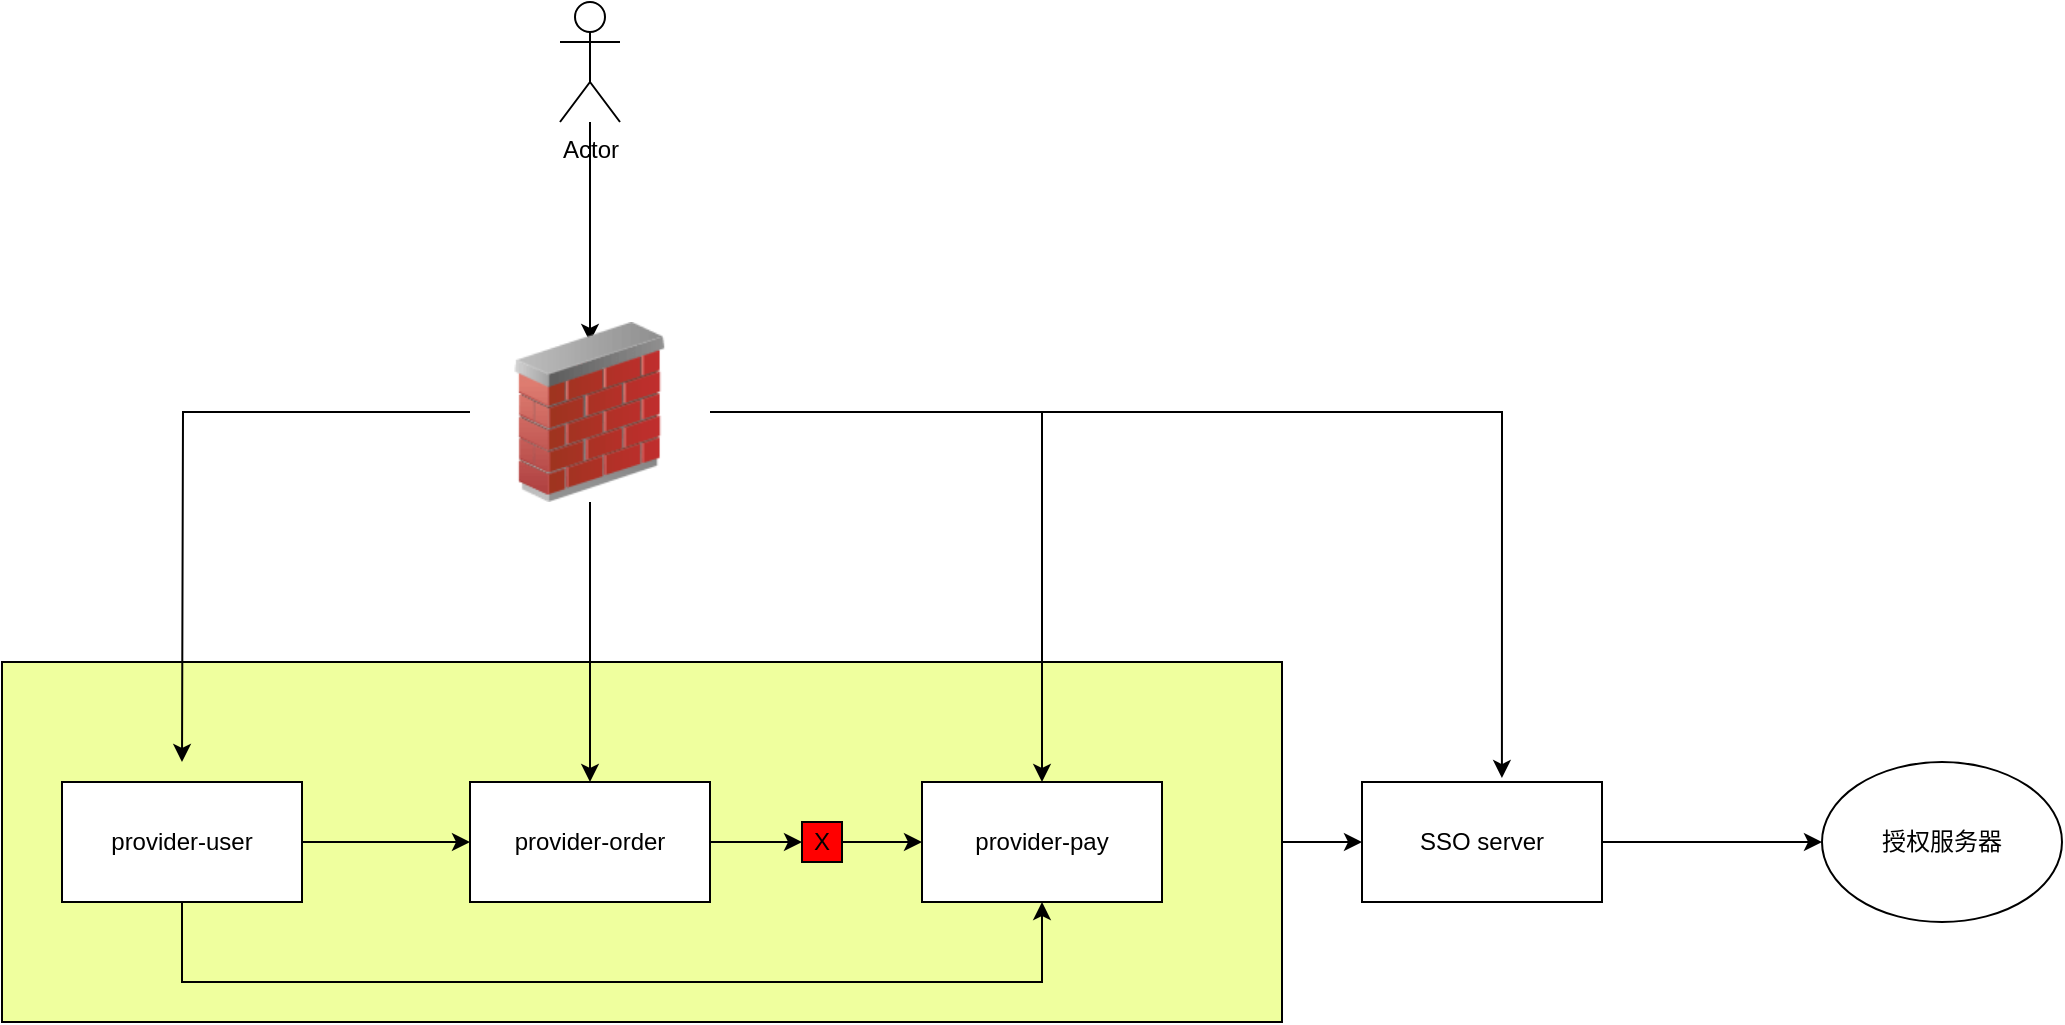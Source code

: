 <mxfile version="14.2.2" type="github">
  <diagram id="WlpuBGJG7gNHnUedRJI3" name="Page-1">
    <mxGraphModel dx="1422" dy="706" grid="1" gridSize="10" guides="1" tooltips="1" connect="1" arrows="1" fold="1" page="1" pageScale="1" pageWidth="827" pageHeight="1169" math="0" shadow="0">
      <root>
        <mxCell id="0" />
        <mxCell id="1" parent="0" />
        <mxCell id="r3bSi6JXldeUcfmKqR_b-22" style="edgeStyle=orthogonalEdgeStyle;rounded=0;orthogonalLoop=1;jettySize=auto;html=1;exitX=1;exitY=0.5;exitDx=0;exitDy=0;entryX=0;entryY=0.5;entryDx=0;entryDy=0;" edge="1" parent="1" source="r3bSi6JXldeUcfmKqR_b-18" target="r3bSi6JXldeUcfmKqR_b-20">
          <mxGeometry relative="1" as="geometry" />
        </mxCell>
        <mxCell id="r3bSi6JXldeUcfmKqR_b-18" value="" style="rounded=0;whiteSpace=wrap;html=1;fillColor=#EFFF9E;" vertex="1" parent="1">
          <mxGeometry x="120" y="360" width="640" height="180" as="geometry" />
        </mxCell>
        <mxCell id="r3bSi6JXldeUcfmKqR_b-2" style="edgeStyle=orthogonalEdgeStyle;rounded=0;orthogonalLoop=1;jettySize=auto;html=1;" edge="1" parent="1" source="r3bSi6JXldeUcfmKqR_b-1">
          <mxGeometry relative="1" as="geometry">
            <mxPoint x="414" y="200" as="targetPoint" />
          </mxGeometry>
        </mxCell>
        <mxCell id="r3bSi6JXldeUcfmKqR_b-1" value="Actor" style="shape=umlActor;verticalLabelPosition=bottom;verticalAlign=top;html=1;" vertex="1" parent="1">
          <mxGeometry x="399" y="30" width="30" height="60" as="geometry" />
        </mxCell>
        <mxCell id="r3bSi6JXldeUcfmKqR_b-5" style="edgeStyle=orthogonalEdgeStyle;rounded=0;orthogonalLoop=1;jettySize=auto;html=1;" edge="1" parent="1" source="r3bSi6JXldeUcfmKqR_b-4">
          <mxGeometry relative="1" as="geometry">
            <mxPoint x="210" y="410" as="targetPoint" />
          </mxGeometry>
        </mxCell>
        <mxCell id="r3bSi6JXldeUcfmKqR_b-7" style="edgeStyle=orthogonalEdgeStyle;rounded=0;orthogonalLoop=1;jettySize=auto;html=1;exitX=0.5;exitY=1;exitDx=0;exitDy=0;entryX=0.5;entryY=0;entryDx=0;entryDy=0;" edge="1" parent="1" source="r3bSi6JXldeUcfmKqR_b-4" target="r3bSi6JXldeUcfmKqR_b-8">
          <mxGeometry relative="1" as="geometry">
            <mxPoint x="414" y="410" as="targetPoint" />
          </mxGeometry>
        </mxCell>
        <mxCell id="r3bSi6JXldeUcfmKqR_b-9" style="edgeStyle=orthogonalEdgeStyle;rounded=0;orthogonalLoop=1;jettySize=auto;html=1;entryX=0.5;entryY=0;entryDx=0;entryDy=0;" edge="1" parent="1" source="r3bSi6JXldeUcfmKqR_b-4" target="r3bSi6JXldeUcfmKqR_b-10">
          <mxGeometry relative="1" as="geometry">
            <mxPoint x="630" y="420" as="targetPoint" />
          </mxGeometry>
        </mxCell>
        <mxCell id="r3bSi6JXldeUcfmKqR_b-19" style="edgeStyle=orthogonalEdgeStyle;rounded=0;orthogonalLoop=1;jettySize=auto;html=1;entryX=0.583;entryY=-0.033;entryDx=0;entryDy=0;entryPerimeter=0;" edge="1" parent="1" source="r3bSi6JXldeUcfmKqR_b-4" target="r3bSi6JXldeUcfmKqR_b-20">
          <mxGeometry relative="1" as="geometry">
            <mxPoint x="840" y="430" as="targetPoint" />
          </mxGeometry>
        </mxCell>
        <mxCell id="r3bSi6JXldeUcfmKqR_b-4" value="" style="image;html=1;image=img/lib/clip_art/networking/Firewall_02_128x128.png" vertex="1" parent="1">
          <mxGeometry x="354" y="190" width="120" height="90" as="geometry" />
        </mxCell>
        <mxCell id="r3bSi6JXldeUcfmKqR_b-14" style="edgeStyle=orthogonalEdgeStyle;rounded=0;orthogonalLoop=1;jettySize=auto;html=1;entryX=0;entryY=0.5;entryDx=0;entryDy=0;" edge="1" parent="1" source="r3bSi6JXldeUcfmKqR_b-6" target="r3bSi6JXldeUcfmKqR_b-8">
          <mxGeometry relative="1" as="geometry" />
        </mxCell>
        <mxCell id="r3bSi6JXldeUcfmKqR_b-15" style="edgeStyle=orthogonalEdgeStyle;rounded=0;orthogonalLoop=1;jettySize=auto;html=1;" edge="1" parent="1" source="r3bSi6JXldeUcfmKqR_b-6" target="r3bSi6JXldeUcfmKqR_b-10">
          <mxGeometry relative="1" as="geometry">
            <Array as="points">
              <mxPoint x="210" y="520" />
              <mxPoint x="640" y="520" />
            </Array>
          </mxGeometry>
        </mxCell>
        <mxCell id="r3bSi6JXldeUcfmKqR_b-6" value="provider-user" style="rounded=0;whiteSpace=wrap;html=1;" vertex="1" parent="1">
          <mxGeometry x="150" y="420" width="120" height="60" as="geometry" />
        </mxCell>
        <mxCell id="r3bSi6JXldeUcfmKqR_b-16" style="edgeStyle=orthogonalEdgeStyle;rounded=0;orthogonalLoop=1;jettySize=auto;html=1;entryX=0;entryY=0.5;entryDx=0;entryDy=0;" edge="1" parent="1" source="r3bSi6JXldeUcfmKqR_b-23" target="r3bSi6JXldeUcfmKqR_b-10">
          <mxGeometry relative="1" as="geometry" />
        </mxCell>
        <mxCell id="r3bSi6JXldeUcfmKqR_b-8" value="provider-order" style="rounded=0;whiteSpace=wrap;html=1;" vertex="1" parent="1">
          <mxGeometry x="354" y="420" width="120" height="60" as="geometry" />
        </mxCell>
        <mxCell id="r3bSi6JXldeUcfmKqR_b-10" value="provider-pay" style="rounded=0;whiteSpace=wrap;html=1;" vertex="1" parent="1">
          <mxGeometry x="580" y="420" width="120" height="60" as="geometry" />
        </mxCell>
        <mxCell id="r3bSi6JXldeUcfmKqR_b-12" value="授权服务器" style="ellipse;whiteSpace=wrap;html=1;" vertex="1" parent="1">
          <mxGeometry x="1030" y="410" width="120" height="80" as="geometry" />
        </mxCell>
        <mxCell id="r3bSi6JXldeUcfmKqR_b-21" style="edgeStyle=orthogonalEdgeStyle;rounded=0;orthogonalLoop=1;jettySize=auto;html=1;entryX=0;entryY=0.5;entryDx=0;entryDy=0;" edge="1" parent="1" source="r3bSi6JXldeUcfmKqR_b-20" target="r3bSi6JXldeUcfmKqR_b-12">
          <mxGeometry relative="1" as="geometry" />
        </mxCell>
        <mxCell id="r3bSi6JXldeUcfmKqR_b-20" value="SSO server" style="rounded=0;whiteSpace=wrap;html=1;" vertex="1" parent="1">
          <mxGeometry x="800" y="420" width="120" height="60" as="geometry" />
        </mxCell>
        <mxCell id="r3bSi6JXldeUcfmKqR_b-23" value="X" style="rounded=0;whiteSpace=wrap;html=1;fillColor=#FF0000;" vertex="1" parent="1">
          <mxGeometry x="520" y="440" width="20" height="20" as="geometry" />
        </mxCell>
        <mxCell id="r3bSi6JXldeUcfmKqR_b-24" style="edgeStyle=orthogonalEdgeStyle;rounded=0;orthogonalLoop=1;jettySize=auto;html=1;entryX=0;entryY=0.5;entryDx=0;entryDy=0;" edge="1" parent="1" source="r3bSi6JXldeUcfmKqR_b-8" target="r3bSi6JXldeUcfmKqR_b-23">
          <mxGeometry relative="1" as="geometry">
            <mxPoint x="474" y="450" as="sourcePoint" />
            <mxPoint x="580" y="450" as="targetPoint" />
          </mxGeometry>
        </mxCell>
      </root>
    </mxGraphModel>
  </diagram>
</mxfile>
